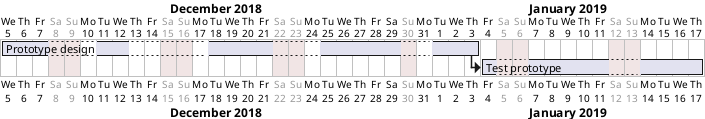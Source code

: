 {
  "sha1": "ljvvgv6z8qs2bho7z4jjien571zfc37",
  "insertion": {
    "when": "2024-06-03T18:59:34.215Z",
    "url": "https://github.com/plantuml/plantuml/issues/376",
    "user": "plantuml@gmail.com"
  }
}
@startgantt
Project starts the 5th of december 2018
saturday are closed
sunday are closed
2018/12/29 is opened
[Prototype design] lasts 17 days
[Prototype design] pauses on 2018/12/13
[Prototype design] pauses on 2018/12/14
[Prototype design] pauses on monday
[Test prototype] starts at [Prototype design]'s end and lasts 2 weeks
@endgantt
